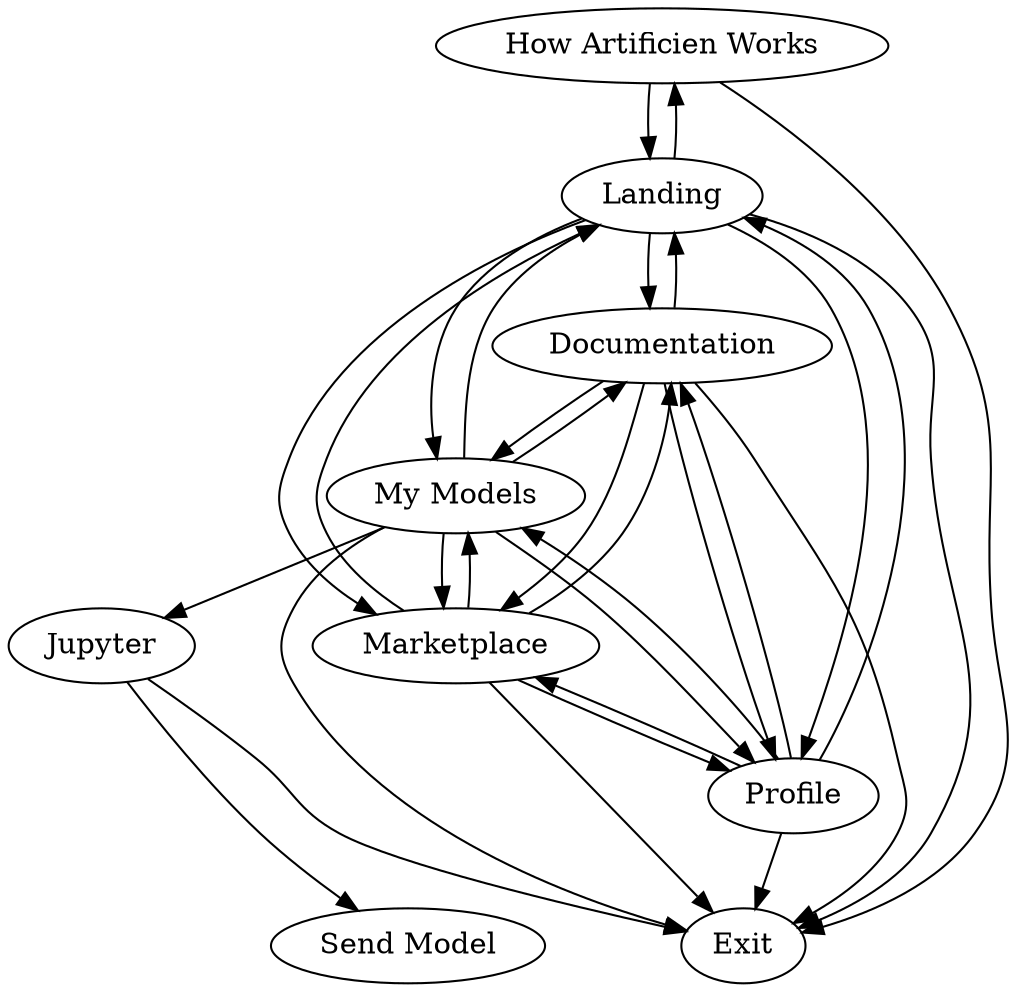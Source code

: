 digraph  {
"How Artificien Works";
Landing;
Exit;
Marketplace;
Profile;
"My Models";
Documentation;
Jupyter;
"Send Model";
"How Artificien Works" -> Landing  [key=2, weight=2];
"How Artificien Works" -> Exit  [key=0, weight=0];
Landing -> "How Artificien Works"  [key=4, weight=4];
Landing -> Marketplace  [key=7, weight=7];
Landing -> Profile  [key=4, weight=4];
Landing -> "My Models"  [key=4, weight=4];
Landing -> Documentation  [key=15, weight=15];
Landing -> Exit  [key=0, weight=0];
Marketplace -> Landing  [key=2, weight=2];
Marketplace -> "My Models"  [key=4, weight=4];
Marketplace -> Profile  [key=4, weight=4];
Marketplace -> Documentation  [key=15, weight=15];
Marketplace -> Exit  [key=0, weight=0];
Profile -> Marketplace  [key=7, weight=7];
Profile -> Landing  [key=2, weight=2];
Profile -> "My Models"  [key=4, weight=4];
Profile -> Documentation  [key=15, weight=15];
Profile -> Exit  [key=0, weight=0];
"My Models" -> Documentation  [key=15, weight=15];
"My Models" -> Profile  [key=4, weight=4];
"My Models" -> Marketplace  [key=7, weight=7];
"My Models" -> Landing  [key=2, weight=2];
"My Models" -> Exit  [key=0, weight=0];
"My Models" -> Jupyter  [key=30, weight=30];
Documentation -> Profile  [key=4, weight=4];
Documentation -> Marketplace  [key=7, weight=7];
Documentation -> Landing  [key=2, weight=2];
Documentation -> Exit  [key=0, weight=0];
Documentation -> "My Models"  [key=4, weight=4];
Jupyter -> Exit  [key=0, weight=0];
Jupyter -> "Send Model"  [key=0, weight=0];
}
